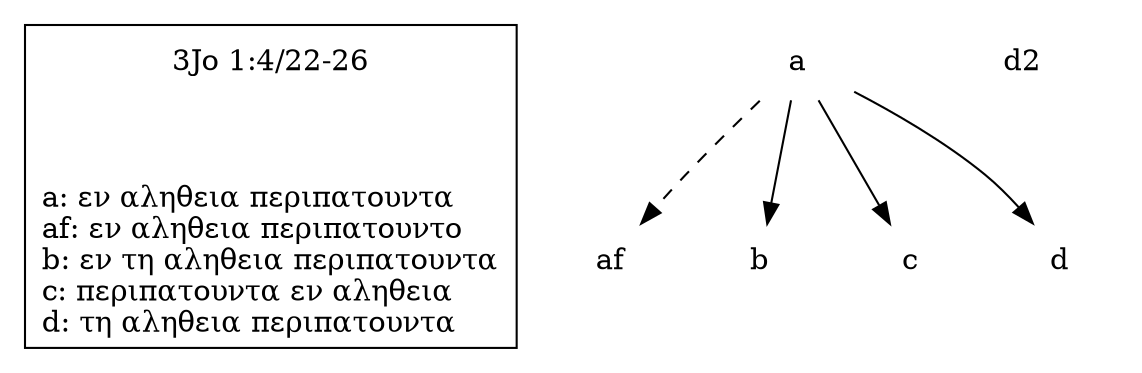 digraph local_stemma {
	margin=0;
	subgraph cluster_legend {
		passage [shape=plaintext, label="3Jo 1:4/22-26"]
		readings [shape=plaintext, label="a: εν αληθεια περιπατουντα\laf: εν αληθεια περιπατουντο\lb: εν τη αληθεια περιπατουντα\lc: περιπατουντα εν αληθεια\ld: τη αληθεια περιπατουντα\l"];
		passage -> readings[style=invis];
	}
	subgraph cluster_stemma {
		style=invis;
		node [shape=plaintext];
		0 [label="d2"];
		1 [label="a"];
		2 [label="af"];
		3 [label="b"];
		4 [label="c"];
		5 [label="d"];
		1 -> 2[style=dashed];
		1 -> 3[style=solid];
		1 -> 4[style=solid];
		1 -> 5[style=solid];
	}
}
